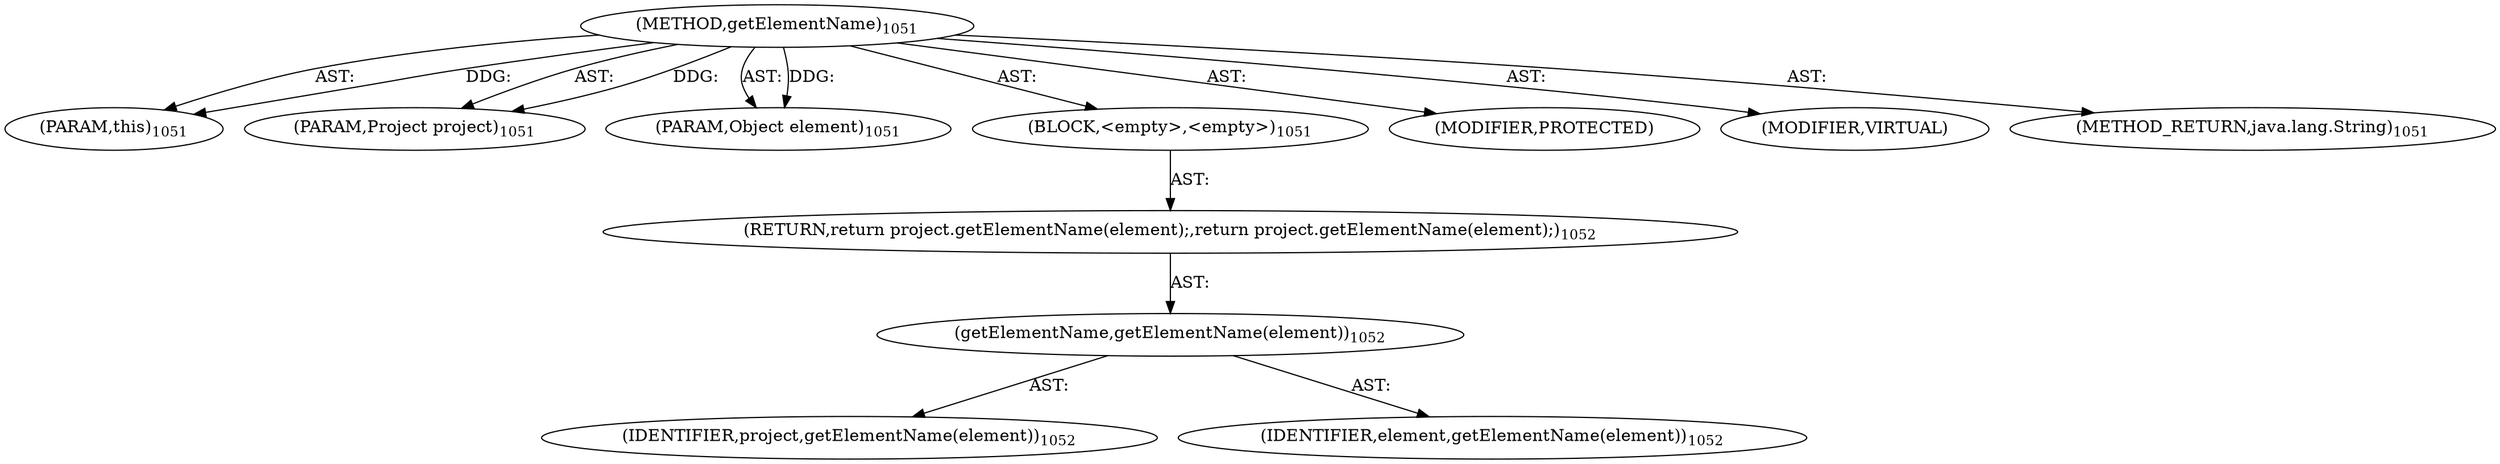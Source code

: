 digraph "getElementName" {  
"111669149715" [label = <(METHOD,getElementName)<SUB>1051</SUB>> ]
"115964117098" [label = <(PARAM,this)<SUB>1051</SUB>> ]
"115964117099" [label = <(PARAM,Project project)<SUB>1051</SUB>> ]
"115964117100" [label = <(PARAM,Object element)<SUB>1051</SUB>> ]
"25769803901" [label = <(BLOCK,&lt;empty&gt;,&lt;empty&gt;)<SUB>1051</SUB>> ]
"146028888092" [label = <(RETURN,return project.getElementName(element);,return project.getElementName(element);)<SUB>1052</SUB>> ]
"30064771606" [label = <(getElementName,getElementName(element))<SUB>1052</SUB>> ]
"68719477279" [label = <(IDENTIFIER,project,getElementName(element))<SUB>1052</SUB>> ]
"68719477280" [label = <(IDENTIFIER,element,getElementName(element))<SUB>1052</SUB>> ]
"133143986225" [label = <(MODIFIER,PROTECTED)> ]
"133143986226" [label = <(MODIFIER,VIRTUAL)> ]
"128849018899" [label = <(METHOD_RETURN,java.lang.String)<SUB>1051</SUB>> ]
  "111669149715" -> "115964117098"  [ label = "AST: "] 
  "111669149715" -> "115964117099"  [ label = "AST: "] 
  "111669149715" -> "115964117100"  [ label = "AST: "] 
  "111669149715" -> "25769803901"  [ label = "AST: "] 
  "111669149715" -> "133143986225"  [ label = "AST: "] 
  "111669149715" -> "133143986226"  [ label = "AST: "] 
  "111669149715" -> "128849018899"  [ label = "AST: "] 
  "25769803901" -> "146028888092"  [ label = "AST: "] 
  "146028888092" -> "30064771606"  [ label = "AST: "] 
  "30064771606" -> "68719477279"  [ label = "AST: "] 
  "30064771606" -> "68719477280"  [ label = "AST: "] 
  "111669149715" -> "115964117098"  [ label = "DDG: "] 
  "111669149715" -> "115964117099"  [ label = "DDG: "] 
  "111669149715" -> "115964117100"  [ label = "DDG: "] 
}
